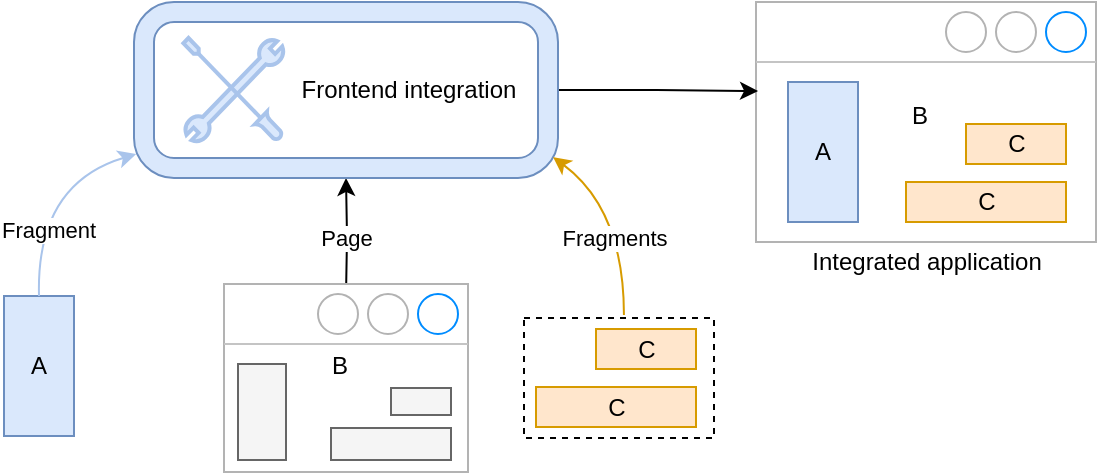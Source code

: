 <mxfile version="17.4.5" type="onedrive"><diagram id="JcgO4LRRx1fXWuQV-bw4" name="Page-1"><mxGraphModel grid="0" page="1" gridSize="10" guides="1" tooltips="1" connect="1" arrows="1" fold="1" pageScale="1" pageWidth="554" pageHeight="242" math="0" shadow="0"><root><mxCell id="0"/><mxCell id="1" parent="0"/><mxCell id="qW6MkzupjC_dK0UMw7rx-1" value="" style="strokeWidth=1;shadow=0;dashed=0;align=center;html=1;shape=mxgraph.mockup.containers.window;align=left;verticalAlign=top;spacingLeft=8;strokeColor2=#008cff;strokeColor3=#c4c4c4;fontColor=#666666;mainText=;fontSize=17;labelBackgroundColor=none;strokeColor=#B3B3B3;" vertex="1" parent="1"><mxGeometry x="380" y="4" width="170" height="120" as="geometry"/></mxCell><mxCell id="qW6MkzupjC_dK0UMw7rx-2" value="" style="rounded=0;whiteSpace=wrap;html=1;strokeColor=#6c8ebf;fillColor=#dae8fc;" vertex="1" parent="1"><mxGeometry x="396" y="44" width="35" height="70" as="geometry"/></mxCell><mxCell id="qW6MkzupjC_dK0UMw7rx-3" value="" style="rounded=0;whiteSpace=wrap;html=1;strokeColor=#d79b00;fillColor=#ffe6cc;" vertex="1" parent="1"><mxGeometry x="485" y="65" width="50" height="20" as="geometry"/></mxCell><mxCell id="qW6MkzupjC_dK0UMw7rx-4" value="" style="rounded=0;whiteSpace=wrap;html=1;strokeColor=#d79b00;fillColor=#ffe6cc;" vertex="1" parent="1"><mxGeometry x="455" y="94" width="80" height="20" as="geometry"/></mxCell><mxCell id="qW6MkzupjC_dK0UMw7rx-6" value="A" style="text;html=1;strokeColor=none;fillColor=none;align=center;verticalAlign=middle;whiteSpace=wrap;rounded=0;fontColor=#000000;" vertex="1" parent="1"><mxGeometry x="407" y="69.5" width="13" height="19" as="geometry"/></mxCell><mxCell id="qW6MkzupjC_dK0UMw7rx-9" value="C" style="text;html=1;strokeColor=none;fillColor=#ffe6cc;align=center;verticalAlign=middle;whiteSpace=wrap;rounded=0;" vertex="1" parent="1"><mxGeometry x="502.5" y="69" width="15" height="12" as="geometry"/></mxCell><mxCell id="qW6MkzupjC_dK0UMw7rx-10" value="C" style="text;html=1;strokeColor=none;fillColor=#ffe6cc;align=center;verticalAlign=middle;whiteSpace=wrap;rounded=0;" vertex="1" parent="1"><mxGeometry x="487.5" y="98" width="15" height="12" as="geometry"/></mxCell><mxCell id="qW6MkzupjC_dK0UMw7rx-11" value="B" style="text;html=1;strokeColor=none;fillColor=none;align=center;verticalAlign=middle;whiteSpace=wrap;rounded=0;" vertex="1" parent="1"><mxGeometry x="453" y="53" width="18" height="16" as="geometry"/></mxCell><mxCell id="qW6MkzupjC_dK0UMw7rx-29" value="Page" style="edgeStyle=orthogonalEdgeStyle;rounded=0;orthogonalLoop=1;jettySize=auto;html=1;entryX=0.5;entryY=1;entryDx=0;entryDy=0;entryPerimeter=0;" edge="1" parent="1" target="qW6MkzupjC_dK0UMw7rx-26"><mxGeometry relative="1" as="geometry"><mxPoint x="175" y="151" as="sourcePoint"/></mxGeometry></mxCell><mxCell id="qW6MkzupjC_dK0UMw7rx-20" value="" style="rounded=0;whiteSpace=wrap;html=1;strokeColor=#d79b00;fillColor=#ffe6cc;" vertex="1" parent="1"><mxGeometry x="300" y="167.5" width="50" height="20" as="geometry"/></mxCell><mxCell id="qW6MkzupjC_dK0UMw7rx-21" value="" style="rounded=0;whiteSpace=wrap;html=1;strokeColor=#d79b00;fillColor=#ffe6cc;" vertex="1" parent="1"><mxGeometry x="270" y="196.5" width="80" height="20" as="geometry"/></mxCell><mxCell id="qW6MkzupjC_dK0UMw7rx-22" value="C" style="text;html=1;strokeColor=none;fillColor=#ffe6cc;align=center;verticalAlign=middle;whiteSpace=wrap;rounded=0;" vertex="1" parent="1"><mxGeometry x="317.5" y="171.5" width="15" height="12" as="geometry"/></mxCell><mxCell id="qW6MkzupjC_dK0UMw7rx-23" value="C" style="text;html=1;strokeColor=none;fillColor=#ffe6cc;align=center;verticalAlign=middle;whiteSpace=wrap;rounded=0;" vertex="1" parent="1"><mxGeometry x="302.5" y="200.5" width="15" height="12" as="geometry"/></mxCell><mxCell id="qW6MkzupjC_dK0UMw7rx-24" value="" style="rounded=0;whiteSpace=wrap;html=1;strokeColor=#6c8ebf;fillColor=#dae8fc;" vertex="1" parent="1"><mxGeometry x="4" y="151" width="35" height="70" as="geometry"/></mxCell><mxCell id="qW6MkzupjC_dK0UMw7rx-25" value="A" style="text;html=1;strokeColor=none;fillColor=none;align=center;verticalAlign=middle;whiteSpace=wrap;rounded=0;fontColor=#000000;" vertex="1" parent="1"><mxGeometry x="15" y="176.5" width="13" height="19" as="geometry"/></mxCell><mxCell id="qW6MkzupjC_dK0UMw7rx-33" style="edgeStyle=orthogonalEdgeStyle;rounded=0;orthogonalLoop=1;jettySize=auto;html=1;entryX=0.006;entryY=0.371;entryDx=0;entryDy=0;entryPerimeter=0;endSize=6;" edge="1" parent="1" source="qW6MkzupjC_dK0UMw7rx-26" target="qW6MkzupjC_dK0UMw7rx-1"><mxGeometry relative="1" as="geometry"/></mxCell><mxCell id="qW6MkzupjC_dK0UMw7rx-26" value="" style="verticalLabelPosition=bottom;verticalAlign=top;html=1;shape=mxgraph.basic.rounded_frame;dx=10;fillColor=#dae8fc;strokeColor=#6c8ebf;" vertex="1" parent="1"><mxGeometry x="69" y="4" width="212" height="88" as="geometry"/></mxCell><mxCell id="qW6MkzupjC_dK0UMw7rx-27" value="Frontend integration" style="text;html=1;align=center;verticalAlign=middle;resizable=0;points=[];autosize=1;strokeColor=none;fillColor=none;" vertex="1" parent="1"><mxGeometry x="147" y="39" width="117" height="18" as="geometry"/></mxCell><mxCell id="qW6MkzupjC_dK0UMw7rx-28" value="" style="html=1;verticalLabelPosition=bottom;align=center;labelBackgroundColor=#ffffff;verticalAlign=top;strokeWidth=2;strokeColor=#A9C4EB;shadow=0;dashed=0;shape=mxgraph.ios7.icons.tools;pointerEvents=1;fillColor=#DAE8FC;" vertex="1" parent="1"><mxGeometry x="93.7" y="22" width="50.3" height="52" as="geometry"/></mxCell><mxCell id="qW6MkzupjC_dK0UMw7rx-31" value="" style="verticalLabelPosition=bottom;verticalAlign=top;html=1;shape=mxgraph.basic.rect;fillColor2=none;strokeWidth=1;size=20;indent=5;fillColor=none;dashed=1;" vertex="1" parent="1"><mxGeometry x="264" y="162" width="95" height="60" as="geometry"/></mxCell><mxCell id="qW6MkzupjC_dK0UMw7rx-34" value="Integrated application" style="text;html=1;strokeColor=none;fillColor=none;align=center;verticalAlign=middle;whiteSpace=wrap;rounded=0;dashed=1;" vertex="1" parent="1"><mxGeometry x="394.5" y="124" width="141" height="20" as="geometry"/></mxCell><mxCell id="qW6MkzupjC_dK0UMw7rx-36" value="Fragment" style="curved=1;endArrow=classic;html=1;rounded=0;fontColor=#000000;endSize=6;entryX=0.005;entryY=0.864;entryDx=0;entryDy=0;entryPerimeter=0;strokeColor=#A9C4EB;exitX=0.5;exitY=0;exitDx=0;exitDy=0;" edge="1" parent="1" source="qW6MkzupjC_dK0UMw7rx-24" target="qW6MkzupjC_dK0UMw7rx-26"><mxGeometry x="-0.393" y="-5" width="50" height="50" relative="1" as="geometry"><mxPoint x="4" y="176" as="sourcePoint"/><mxPoint x="54" y="126" as="targetPoint"/><Array as="points"><mxPoint x="20" y="95"/></Array><mxPoint as="offset"/></mxGeometry></mxCell><mxCell id="qW6MkzupjC_dK0UMw7rx-37" value="Fragments" style="curved=1;endArrow=classic;html=1;rounded=0;fontColor=#000000;endSize=6;entryX=0.993;entryY=0.881;entryDx=0;entryDy=0;entryPerimeter=0;strokeColor=#D79B00;exitX=0.526;exitY=-0.025;exitDx=0;exitDy=0;exitPerimeter=0;" edge="1" parent="1" source="qW6MkzupjC_dK0UMw7rx-31"><mxGeometry x="-0.204" y="5" width="50" height="50" relative="1" as="geometry"><mxPoint x="358" y="181" as="sourcePoint"/><mxPoint x="278.516" y="81.528" as="targetPoint"/><Array as="points"><mxPoint x="314" y="108"/></Array><mxPoint as="offset"/></mxGeometry></mxCell><mxCell id="qW6MkzupjC_dK0UMw7rx-38" value="" style="strokeWidth=1;shadow=0;dashed=0;align=center;html=1;shape=mxgraph.mockup.containers.window;align=left;verticalAlign=top;spacingLeft=8;strokeColor2=#008cff;strokeColor3=#c4c4c4;fontColor=#666666;mainText=;fontSize=17;labelBackgroundColor=none;strokeColor=#B3B3B3;" vertex="1" parent="1"><mxGeometry x="114" y="145" width="122" height="94" as="geometry"/></mxCell><mxCell id="qW6MkzupjC_dK0UMw7rx-39" value="" style="rounded=0;whiteSpace=wrap;html=1;fontColor=#333333;strokeColor=#666666;fillColor=#f5f5f5;" vertex="1" parent="1"><mxGeometry x="121" y="185" width="24" height="48" as="geometry"/></mxCell><mxCell id="qW6MkzupjC_dK0UMw7rx-40" value="" style="rounded=0;whiteSpace=wrap;html=1;strokeColor=#666666;fillColor=#f5f5f5;fontColor=#333333;" vertex="1" parent="1"><mxGeometry x="197.5" y="197" width="30" height="13.5" as="geometry"/></mxCell><mxCell id="qW6MkzupjC_dK0UMw7rx-41" value="" style="rounded=0;whiteSpace=wrap;html=1;strokeColor=#666666;fillColor=#f5f5f5;fontColor=#333333;" vertex="1" parent="1"><mxGeometry x="167.5" y="217" width="60" height="16" as="geometry"/></mxCell><mxCell id="qW6MkzupjC_dK0UMw7rx-42" value="B" style="text;html=1;strokeColor=none;fillColor=none;align=center;verticalAlign=middle;whiteSpace=wrap;rounded=0;" vertex="1" parent="1"><mxGeometry x="163" y="178" width="18" height="16" as="geometry"/></mxCell></root></mxGraphModel></diagram></mxfile>